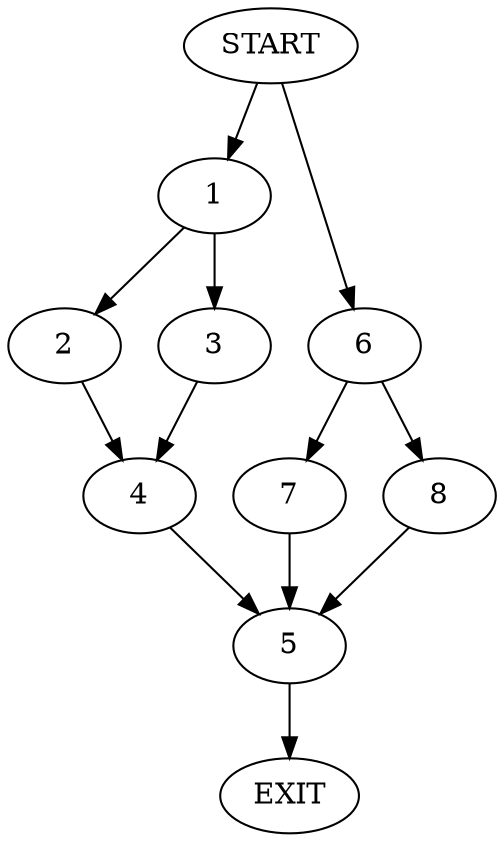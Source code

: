 digraph {
0 [label="START"]
9 [label="EXIT"]
0 -> 1
1 -> 2
1 -> 3
2 -> 4
3 -> 4
4 -> 5
5 -> 9
0 -> 6
6 -> 7
6 -> 8
8 -> 5
7 -> 5
}
